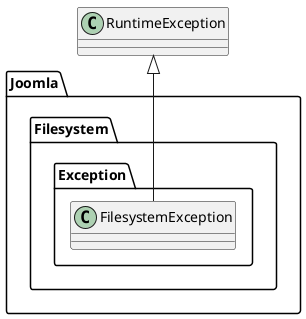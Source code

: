 @startuml
class Joomla.Filesystem.Exception.FilesystemException
RuntimeException <|-- Joomla.Filesystem.Exception.FilesystemException

@enduml
